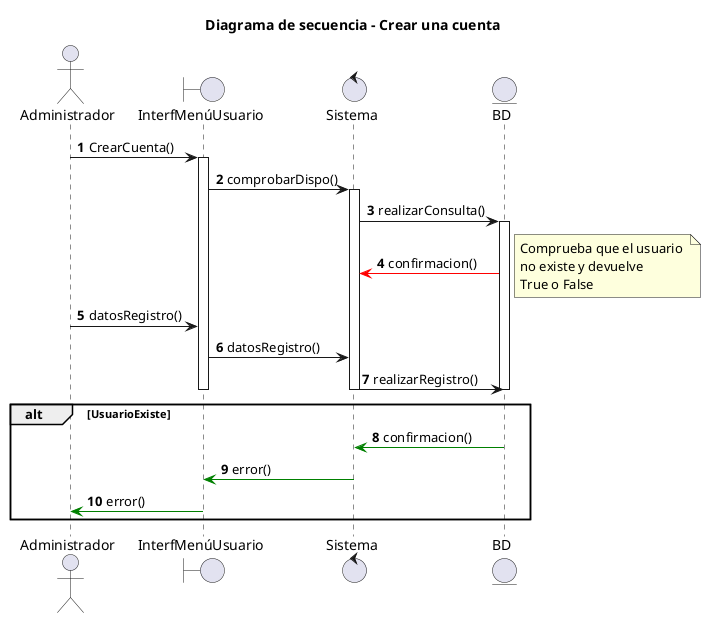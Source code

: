 @startuml
title Diagrama de secuencia - Crear una cuenta
autonumber
actor Administrador
boundary InterfMenúUsuario
control Sistema
entity BD

Administrador -> InterfMenúUsuario : CrearCuenta()
activate InterfMenúUsuario
InterfMenúUsuario -> Sistema : comprobarDispo()
activate Sistema
Sistema -> BD : realizarConsulta()
activate BD
BD -[#red]> Sistema : confirmacion()
note right 
Comprueba que el usuario 
no existe y devuelve 
True o False
end note

Administrador -> InterfMenúUsuario : datosRegistro()
InterfMenúUsuario -> Sistema : datosRegistro()
Sistema -> BD : realizarRegistro()
deactivate BD
deactivate Sistema
deactivate InterfMenúUsuario
alt UsuarioExiste
BD -[#green]> Sistema : confirmacion()
Sistema -[#green]> InterfMenúUsuario : error()
InterfMenúUsuario -[#green]> Administrador : error()
end

@enduml